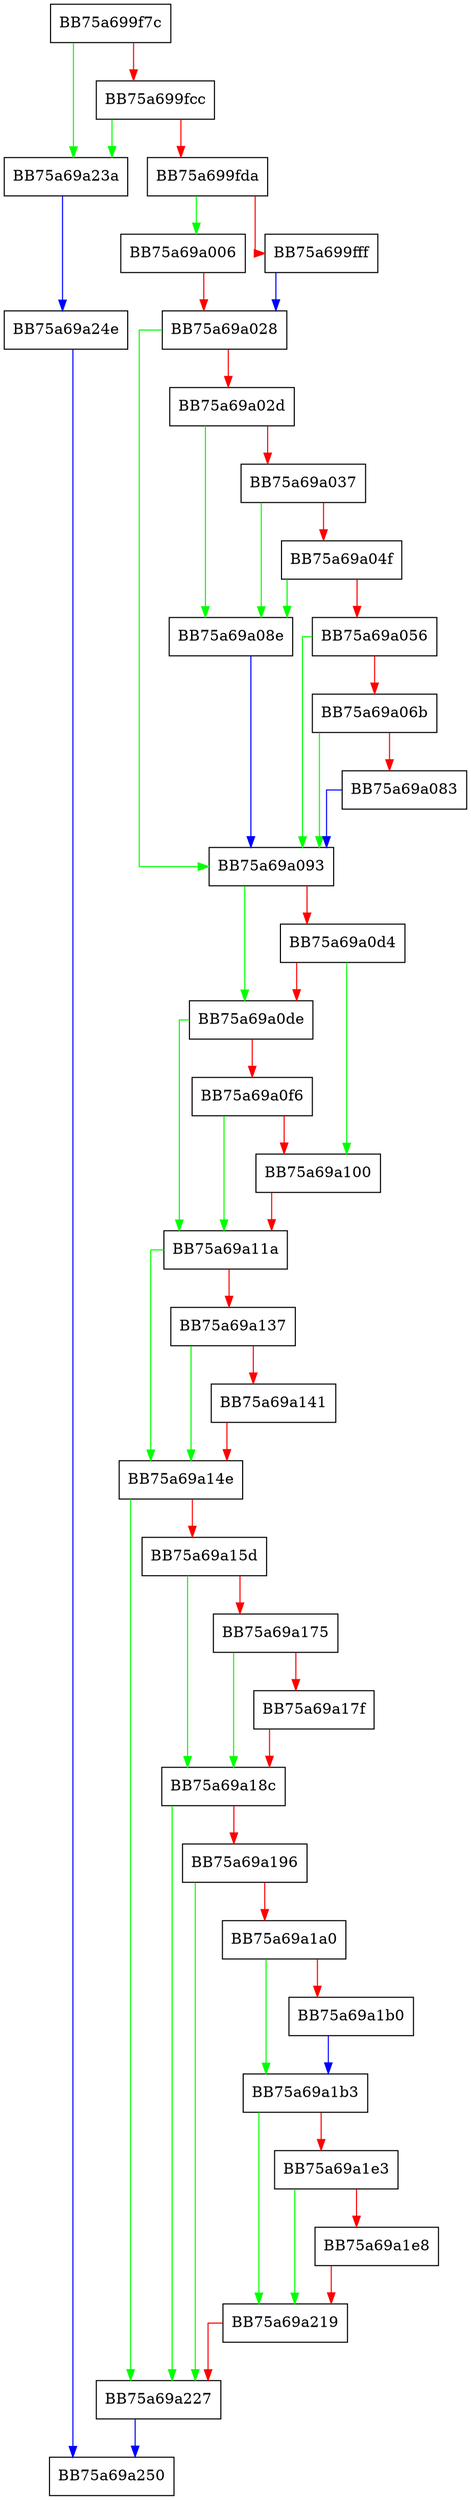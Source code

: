 digraph ReadContextualData {
  node [shape="box"];
  graph [splines=ortho];
  BB75a699f7c -> BB75a69a23a [color="green"];
  BB75a699f7c -> BB75a699fcc [color="red"];
  BB75a699fcc -> BB75a69a23a [color="green"];
  BB75a699fcc -> BB75a699fda [color="red"];
  BB75a699fda -> BB75a69a006 [color="green"];
  BB75a699fda -> BB75a699fff [color="red"];
  BB75a699fff -> BB75a69a028 [color="blue"];
  BB75a69a006 -> BB75a69a028 [color="red"];
  BB75a69a028 -> BB75a69a093 [color="green"];
  BB75a69a028 -> BB75a69a02d [color="red"];
  BB75a69a02d -> BB75a69a08e [color="green"];
  BB75a69a02d -> BB75a69a037 [color="red"];
  BB75a69a037 -> BB75a69a08e [color="green"];
  BB75a69a037 -> BB75a69a04f [color="red"];
  BB75a69a04f -> BB75a69a08e [color="green"];
  BB75a69a04f -> BB75a69a056 [color="red"];
  BB75a69a056 -> BB75a69a093 [color="green"];
  BB75a69a056 -> BB75a69a06b [color="red"];
  BB75a69a06b -> BB75a69a093 [color="green"];
  BB75a69a06b -> BB75a69a083 [color="red"];
  BB75a69a083 -> BB75a69a093 [color="blue"];
  BB75a69a08e -> BB75a69a093 [color="blue"];
  BB75a69a093 -> BB75a69a0de [color="green"];
  BB75a69a093 -> BB75a69a0d4 [color="red"];
  BB75a69a0d4 -> BB75a69a100 [color="green"];
  BB75a69a0d4 -> BB75a69a0de [color="red"];
  BB75a69a0de -> BB75a69a11a [color="green"];
  BB75a69a0de -> BB75a69a0f6 [color="red"];
  BB75a69a0f6 -> BB75a69a11a [color="green"];
  BB75a69a0f6 -> BB75a69a100 [color="red"];
  BB75a69a100 -> BB75a69a11a [color="red"];
  BB75a69a11a -> BB75a69a14e [color="green"];
  BB75a69a11a -> BB75a69a137 [color="red"];
  BB75a69a137 -> BB75a69a14e [color="green"];
  BB75a69a137 -> BB75a69a141 [color="red"];
  BB75a69a141 -> BB75a69a14e [color="red"];
  BB75a69a14e -> BB75a69a227 [color="green"];
  BB75a69a14e -> BB75a69a15d [color="red"];
  BB75a69a15d -> BB75a69a18c [color="green"];
  BB75a69a15d -> BB75a69a175 [color="red"];
  BB75a69a175 -> BB75a69a18c [color="green"];
  BB75a69a175 -> BB75a69a17f [color="red"];
  BB75a69a17f -> BB75a69a18c [color="red"];
  BB75a69a18c -> BB75a69a227 [color="green"];
  BB75a69a18c -> BB75a69a196 [color="red"];
  BB75a69a196 -> BB75a69a227 [color="green"];
  BB75a69a196 -> BB75a69a1a0 [color="red"];
  BB75a69a1a0 -> BB75a69a1b3 [color="green"];
  BB75a69a1a0 -> BB75a69a1b0 [color="red"];
  BB75a69a1b0 -> BB75a69a1b3 [color="blue"];
  BB75a69a1b3 -> BB75a69a219 [color="green"];
  BB75a69a1b3 -> BB75a69a1e3 [color="red"];
  BB75a69a1e3 -> BB75a69a219 [color="green"];
  BB75a69a1e3 -> BB75a69a1e8 [color="red"];
  BB75a69a1e8 -> BB75a69a219 [color="red"];
  BB75a69a219 -> BB75a69a227 [color="red"];
  BB75a69a227 -> BB75a69a250 [color="blue"];
  BB75a69a23a -> BB75a69a24e [color="blue"];
  BB75a69a24e -> BB75a69a250 [color="blue"];
}